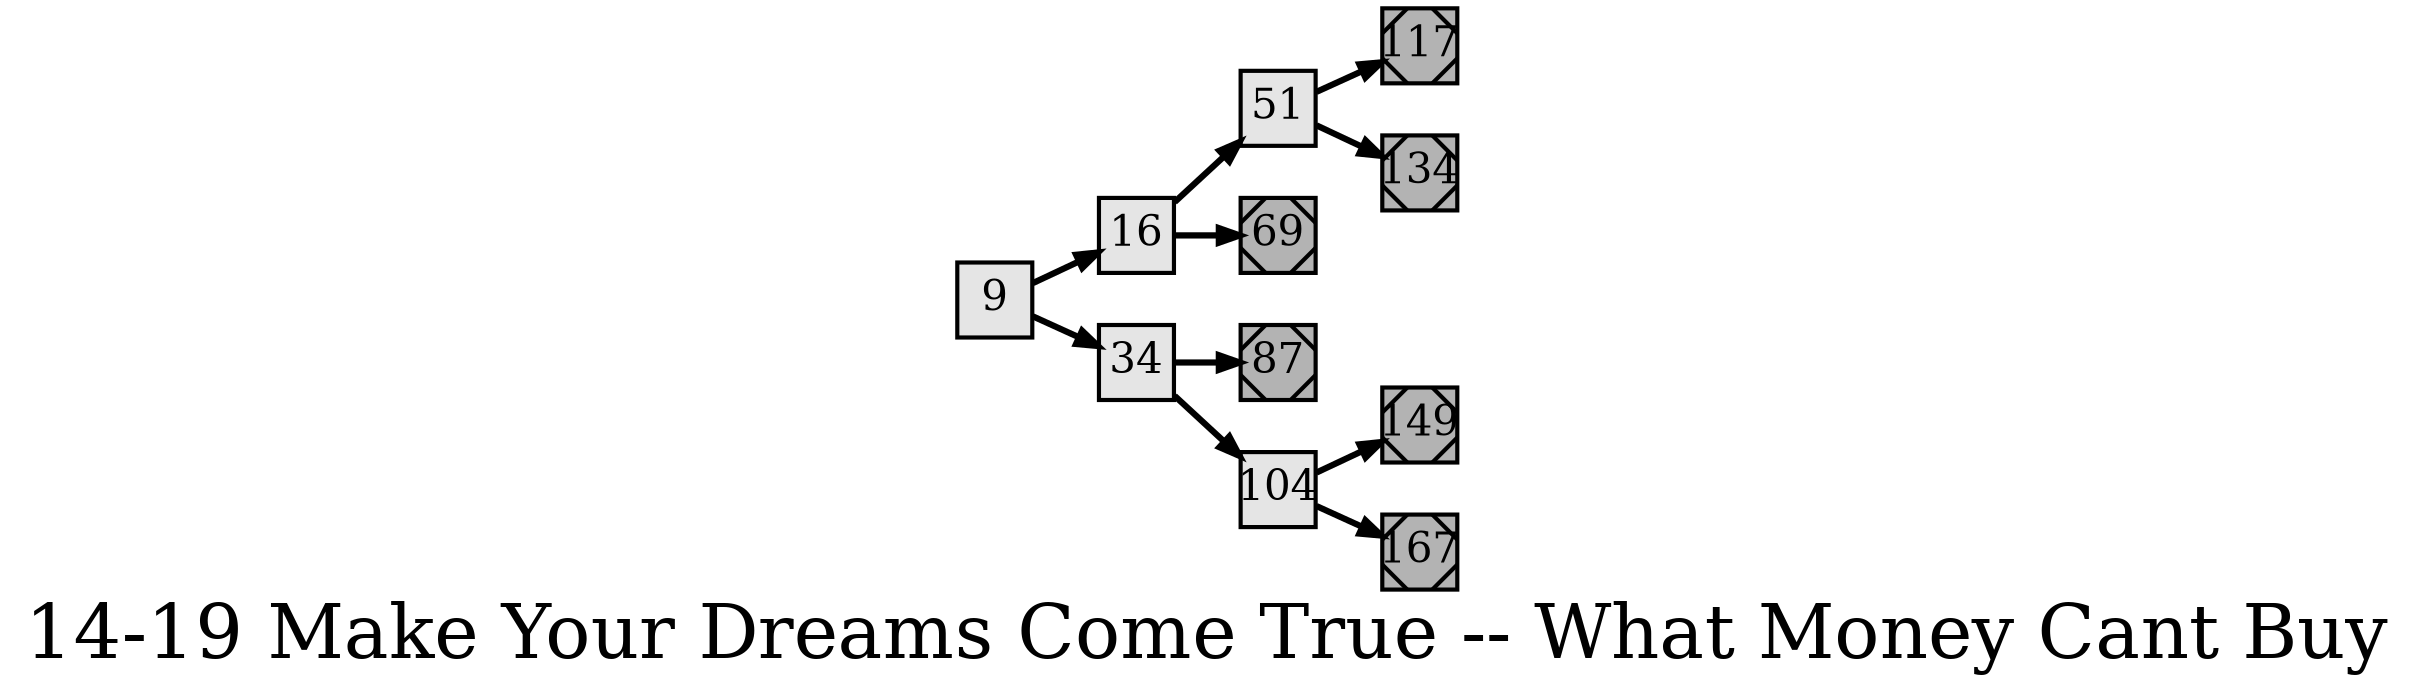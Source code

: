digraph g{
  graph [ label="14-19 Make Your Dreams Come True -- What Money Cant Buy" rankdir=LR, ordering=out, fontsize=36, nodesep="0.35", ranksep="0.45"];
  node  [shape=rect, penwidth=2, fontsize=20, style=filled, fillcolor=grey90, margin="0,0", labelfloat=true, regular=true, fixedsize=true];
  edge  [labelfloat=true, penwidth=3, fontsize=12];
  // ---;
  // group  : Katz;
  // id     : 14-19;
  // gbid   : 1678;
  // series : Make Your Dreams Come True;
  // title  : What Money Can't Buy;
  // author : Kristi Russell;
  // credit:;
  // - name : Jeremy Douglass;
  // role : encoder;
  // date : 2017-04-16;
  // render:;
  // - name   : small;
  // styles : gvStyles-small.txt;
  // engine : dot;
  // comment: >;
  
  // ---;
  
  // From | To | Label;
  
  9 -> 16;
  9 -> 34;
  16 -> 51;
  16 -> 69;
  34 -> 87;
  34 -> 104;
  51 -> 117;
  51 -> 134;
  69	[ xlabel="E", shape=Msquare, fontsize=20, fillcolor=grey70, xlabel="" ];
  87	[ xlabel="E", shape=Msquare, fontsize=20, fillcolor=grey70, xlabel="" ];
  104 -> 149;
  104 -> 167;
  117	[ xlabel="E", shape=Msquare, fontsize=20, fillcolor=grey70, xlabel="" ];
  134	[ xlabel="E", shape=Msquare, fontsize=20, fillcolor=grey70, xlabel="" ];
  149	[ xlabel="E", shape=Msquare, fontsize=20, fillcolor=grey70, xlabel="" ];
  167	[ xlabel="E", shape=Msquare, fontsize=20, fillcolor=grey70, xlabel="" ];
}

